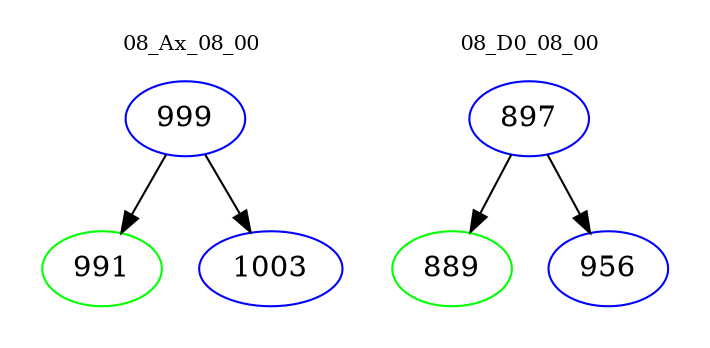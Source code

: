 digraph{
subgraph cluster_0 {
color = white
label = "08_Ax_08_00";
fontsize=10;
T0_999 [label="999", color="blue"]
T0_999 -> T0_991 [color="black"]
T0_991 [label="991", color="green"]
T0_999 -> T0_1003 [color="black"]
T0_1003 [label="1003", color="blue"]
}
subgraph cluster_1 {
color = white
label = "08_D0_08_00";
fontsize=10;
T1_897 [label="897", color="blue"]
T1_897 -> T1_889 [color="black"]
T1_889 [label="889", color="green"]
T1_897 -> T1_956 [color="black"]
T1_956 [label="956", color="blue"]
}
}
